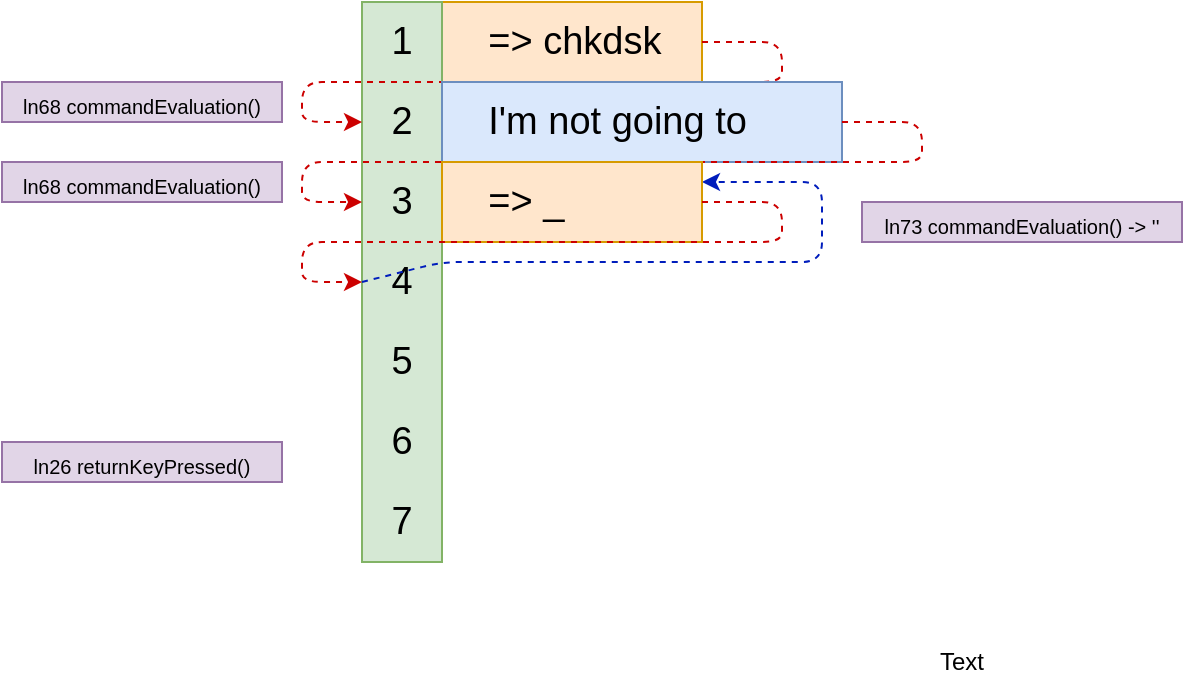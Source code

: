 <mxfile version="13.7.9" type="device"><diagram id="VtpnaYV8IPbxVeIeObVe" name="Page-1"><mxGraphModel dx="621" dy="537" grid="1" gridSize="10" guides="1" tooltips="1" connect="1" arrows="1" fold="1" page="1" pageScale="1" pageWidth="850" pageHeight="1100" math="0" shadow="0"><root><mxCell id="0"/><mxCell id="1" parent="0"/><mxCell id="71a1U8XGzUvu2wtoaVtI-1" value="Text" style="text;html=1;strokeColor=none;fillColor=none;align=center;verticalAlign=middle;whiteSpace=wrap;rounded=0;" vertex="1" parent="1"><mxGeometry x="480" y="480" width="40" height="20" as="geometry"/></mxCell><mxCell id="71a1U8XGzUvu2wtoaVtI-2" value="&amp;nbsp; &amp;nbsp; =&amp;gt; chkdsk" style="text;html=1;strokeColor=#d79b00;fillColor=#ffe6cc;align=left;verticalAlign=middle;whiteSpace=wrap;rounded=0;fontSize=19;" vertex="1" parent="1"><mxGeometry x="240" y="160" width="130" height="40" as="geometry"/></mxCell><mxCell id="71a1U8XGzUvu2wtoaVtI-10" value="" style="group;fillColor=#d5e8d4;strokeColor=#82b366;" vertex="1" connectable="0" parent="1"><mxGeometry x="200" y="160" width="40" height="280" as="geometry"/></mxCell><mxCell id="71a1U8XGzUvu2wtoaVtI-3" value="1" style="text;html=1;strokeColor=none;fillColor=none;align=center;verticalAlign=middle;whiteSpace=wrap;rounded=0;fontSize=19;" vertex="1" parent="71a1U8XGzUvu2wtoaVtI-10"><mxGeometry width="40" height="40" as="geometry"/></mxCell><mxCell id="71a1U8XGzUvu2wtoaVtI-4" value="2" style="text;html=1;strokeColor=none;fillColor=none;align=center;verticalAlign=middle;whiteSpace=wrap;rounded=0;fontSize=19;" vertex="1" parent="71a1U8XGzUvu2wtoaVtI-10"><mxGeometry y="40" width="40" height="40" as="geometry"/></mxCell><mxCell id="71a1U8XGzUvu2wtoaVtI-5" value="4" style="text;html=1;strokeColor=none;fillColor=none;align=center;verticalAlign=middle;whiteSpace=wrap;rounded=0;fontSize=19;" vertex="1" parent="71a1U8XGzUvu2wtoaVtI-10"><mxGeometry y="120" width="40" height="40" as="geometry"/></mxCell><mxCell id="71a1U8XGzUvu2wtoaVtI-6" value="6" style="text;html=1;strokeColor=none;fillColor=none;align=center;verticalAlign=middle;whiteSpace=wrap;rounded=0;fontSize=19;" vertex="1" parent="71a1U8XGzUvu2wtoaVtI-10"><mxGeometry y="200" width="40" height="40" as="geometry"/></mxCell><mxCell id="71a1U8XGzUvu2wtoaVtI-7" value="3" style="text;html=1;strokeColor=none;fillColor=none;align=center;verticalAlign=middle;whiteSpace=wrap;rounded=0;fontSize=19;" vertex="1" parent="71a1U8XGzUvu2wtoaVtI-10"><mxGeometry y="80" width="40" height="40" as="geometry"/></mxCell><mxCell id="71a1U8XGzUvu2wtoaVtI-8" value="5" style="text;html=1;strokeColor=none;fillColor=none;align=center;verticalAlign=middle;whiteSpace=wrap;rounded=0;fontSize=19;" vertex="1" parent="71a1U8XGzUvu2wtoaVtI-10"><mxGeometry y="160" width="40" height="40" as="geometry"/></mxCell><mxCell id="71a1U8XGzUvu2wtoaVtI-9" value="7" style="text;html=1;strokeColor=none;fillColor=none;align=center;verticalAlign=middle;whiteSpace=wrap;rounded=0;fontSize=19;" vertex="1" parent="71a1U8XGzUvu2wtoaVtI-10"><mxGeometry y="240" width="40" height="40" as="geometry"/></mxCell><mxCell id="71a1U8XGzUvu2wtoaVtI-22" value="" style="endArrow=classic;html=1;dashed=1;strokeColor=#001DBC;fontSize=19;entryX=1;entryY=0.25;entryDx=0;entryDy=0;fillColor=#0050ef;" edge="1" parent="71a1U8XGzUvu2wtoaVtI-10" target="71a1U8XGzUvu2wtoaVtI-16"><mxGeometry width="50" height="50" relative="1" as="geometry"><mxPoint y="140" as="sourcePoint"/><mxPoint x="50" y="120" as="targetPoint"/><Array as="points"><mxPoint x="40" y="130"/><mxPoint x="230" y="130"/><mxPoint x="230" y="90"/></Array></mxGeometry></mxCell><mxCell id="71a1U8XGzUvu2wtoaVtI-11" value="" style="endArrow=classic;html=1;fontSize=19;exitX=1;exitY=0.5;exitDx=0;exitDy=0;entryX=0;entryY=0.5;entryDx=0;entryDy=0;dashed=1;strokeColor=#CC0000;" edge="1" parent="1" source="71a1U8XGzUvu2wtoaVtI-2" target="71a1U8XGzUvu2wtoaVtI-4"><mxGeometry width="50" height="50" relative="1" as="geometry"><mxPoint x="500" y="290" as="sourcePoint"/><mxPoint x="100" y="200" as="targetPoint"/><Array as="points"><mxPoint x="410" y="180"/><mxPoint x="410" y="200"/><mxPoint x="170" y="200"/><mxPoint x="170" y="220"/></Array></mxGeometry></mxCell><mxCell id="71a1U8XGzUvu2wtoaVtI-12" value="&lt;font style=&quot;font-size: 10px&quot;&gt;ln68 commandEvaluation()&lt;/font&gt;" style="text;html=1;strokeColor=#9673a6;fillColor=#e1d5e7;align=center;verticalAlign=middle;whiteSpace=wrap;rounded=0;fontSize=19;" vertex="1" parent="1"><mxGeometry x="20" y="200" width="140" height="20" as="geometry"/></mxCell><mxCell id="71a1U8XGzUvu2wtoaVtI-13" value="&amp;nbsp; &amp;nbsp; I'm not going to" style="text;html=1;strokeColor=#6c8ebf;fillColor=#dae8fc;align=left;verticalAlign=middle;whiteSpace=wrap;rounded=0;fontSize=19;" vertex="1" parent="1"><mxGeometry x="240" y="200" width="200" height="40" as="geometry"/></mxCell><mxCell id="71a1U8XGzUvu2wtoaVtI-14" value="" style="endArrow=classic;html=1;fontSize=19;exitX=1;exitY=0.5;exitDx=0;exitDy=0;dashed=1;strokeColor=#CC0000;" edge="1" parent="1"><mxGeometry width="50" height="50" relative="1" as="geometry"><mxPoint x="440" y="220" as="sourcePoint"/><mxPoint x="200" y="260" as="targetPoint"/><Array as="points"><mxPoint x="480" y="220"/><mxPoint x="480" y="240"/><mxPoint x="170" y="240"/><mxPoint x="170" y="260"/></Array></mxGeometry></mxCell><mxCell id="71a1U8XGzUvu2wtoaVtI-15" value="&lt;font style=&quot;font-size: 10px&quot;&gt;ln26 returnKeyPressed()&lt;/font&gt;" style="text;html=1;strokeColor=#9673a6;fillColor=#e1d5e7;align=center;verticalAlign=middle;whiteSpace=wrap;rounded=0;fontSize=19;" vertex="1" parent="1"><mxGeometry x="20" y="380" width="140" height="20" as="geometry"/></mxCell><mxCell id="71a1U8XGzUvu2wtoaVtI-16" value="&amp;nbsp; &amp;nbsp; =&amp;gt; _" style="text;html=1;strokeColor=#d79b00;fillColor=#ffe6cc;align=left;verticalAlign=middle;whiteSpace=wrap;rounded=0;fontSize=19;" vertex="1" parent="1"><mxGeometry x="240" y="240" width="130" height="40" as="geometry"/></mxCell><mxCell id="71a1U8XGzUvu2wtoaVtI-19" value="" style="endArrow=classic;html=1;fontSize=19;exitX=1;exitY=0.5;exitDx=0;exitDy=0;entryX=0;entryY=0.5;entryDx=0;entryDy=0;dashed=1;strokeColor=#CC0000;" edge="1" parent="1"><mxGeometry width="50" height="50" relative="1" as="geometry"><mxPoint x="370" y="260" as="sourcePoint"/><mxPoint x="200" y="300" as="targetPoint"/><Array as="points"><mxPoint x="410" y="260"/><mxPoint x="410" y="280"/><mxPoint x="170" y="280"/><mxPoint x="170" y="300"/></Array></mxGeometry></mxCell><mxCell id="71a1U8XGzUvu2wtoaVtI-20" value="&lt;span style=&quot;font-size: 10px&quot;&gt;ln68 commandEvaluation()&lt;/span&gt;" style="text;html=1;strokeColor=#9673a6;fillColor=#e1d5e7;align=center;verticalAlign=middle;whiteSpace=wrap;rounded=0;fontSize=19;" vertex="1" parent="1"><mxGeometry x="20" y="240" width="140" height="20" as="geometry"/></mxCell><mxCell id="71a1U8XGzUvu2wtoaVtI-21" value="&lt;span style=&quot;font-size: 10px&quot;&gt;ln73 commandEvaluation() -&amp;gt; ''&lt;/span&gt;" style="text;html=1;strokeColor=#9673a6;fillColor=#e1d5e7;align=center;verticalAlign=middle;whiteSpace=wrap;rounded=0;fontSize=19;" vertex="1" parent="1"><mxGeometry x="450" y="260" width="160" height="20" as="geometry"/></mxCell></root></mxGraphModel></diagram></mxfile>